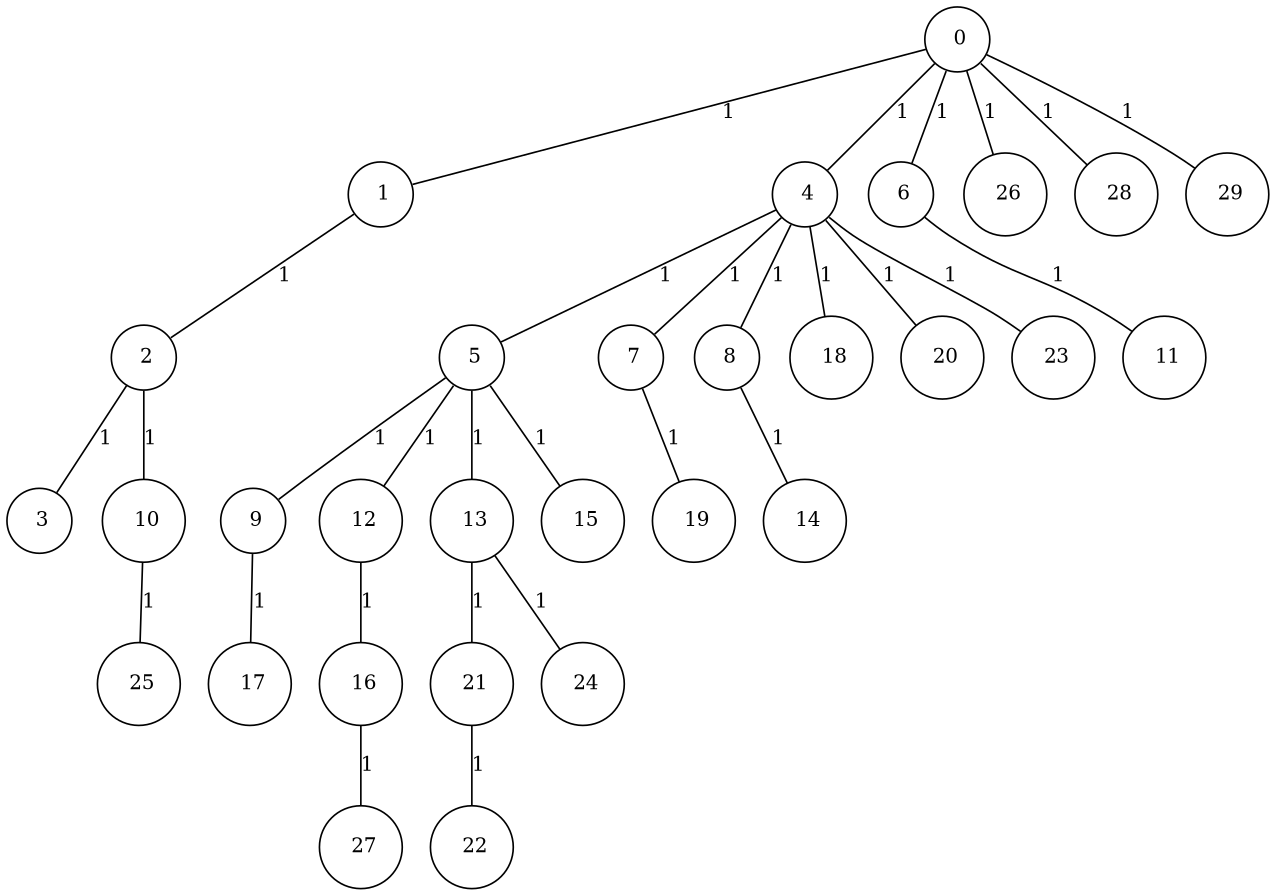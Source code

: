 graph G {
size="8.5,11;"
ratio = "expand;"
fixedsize="true;"
overlap="scale;"
node[shape=circle,width=.12,hight=.12,fontsize=12]
edge[fontsize=12]

0[label=" 0" color=black, pos="2.4035406,2.4005362!"];
1[label=" 1" color=black, pos="2.0756249,1.5299697!"];
2[label=" 2" color=black, pos="1.1002764,0.90612641!"];
3[label=" 3" color=black, pos="0.14448232,1.4957672!"];
4[label=" 4" color=black, pos="2.6272185,1.4617058!"];
5[label=" 5" color=black, pos="2.138082,2.1999382!"];
6[label=" 6" color=black, pos="2.5765529,2.1007095!"];
7[label=" 7" color=black, pos="0.46030942,2.1331002!"];
8[label=" 8" color=black, pos="0.3990623,0.59957268!"];
9[label=" 9" color=black, pos="2.818716,1.6455065!"];
10[label=" 10" color=black, pos="2.5462484,1.7621714!"];
11[label=" 11" color=black, pos="2.1886869,0.4490203!"];
12[label=" 12" color=black, pos="1.5504939,0.12083392!"];
13[label=" 13" color=black, pos="1.1960908,1.9436524!"];
14[label=" 14" color=black, pos="0.093787656,2.3518193!"];
15[label=" 15" color=black, pos="0.33043621,0.4179471!"];
16[label=" 16" color=black, pos="2.0185558,0.20418566!"];
17[label=" 17" color=black, pos="2.1470622,0.75626415!"];
18[label=" 18" color=black, pos="1.4013251,1.3840413!"];
19[label=" 19" color=black, pos="0.77637412,0.40591727!"];
20[label=" 20" color=black, pos="1.7437877,1.0154439!"];
21[label=" 21" color=black, pos="1.8475233,1.7125223!"];
22[label=" 22" color=black, pos="0.0034580794,0.495408!"];
23[label=" 23" color=black, pos="1.5492611,2.0633928!"];
24[label=" 24" color=black, pos="2.9308749,0.40508866!"];
25[label=" 25" color=black, pos="1.1172706,2.7712476!"];
26[label=" 26" color=black, pos="1.6797884,1.1086076!"];
27[label=" 27" color=black, pos="0.98835062,2.7830305!"];
28[label=" 28" color=black, pos="2.041276,2.6720169!"];
29[label=" 29" color=black, pos="0.75757059,1.8301102!"];
0--1[label="1"]
0--4[label="1"]
0--6[label="1"]
0--26[label="1"]
0--28[label="1"]
0--29[label="1"]
1--2[label="1"]
2--3[label="1"]
2--10[label="1"]
4--5[label="1"]
4--7[label="1"]
4--8[label="1"]
4--18[label="1"]
4--20[label="1"]
4--23[label="1"]
5--9[label="1"]
5--12[label="1"]
5--13[label="1"]
5--15[label="1"]
6--11[label="1"]
7--19[label="1"]
8--14[label="1"]
9--17[label="1"]
10--25[label="1"]
12--16[label="1"]
13--21[label="1"]
13--24[label="1"]
16--27[label="1"]
21--22[label="1"]

}
